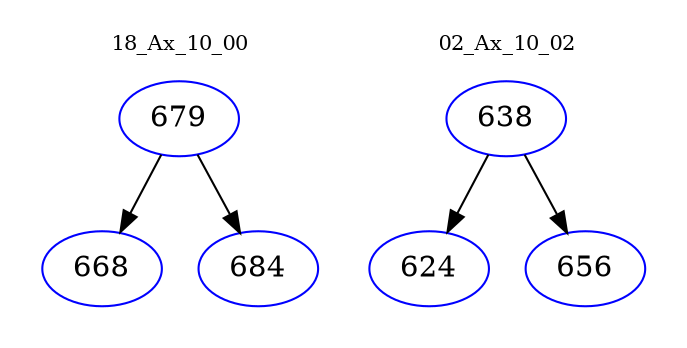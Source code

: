 digraph{
subgraph cluster_0 {
color = white
label = "18_Ax_10_00";
fontsize=10;
T0_679 [label="679", color="blue"]
T0_679 -> T0_668 [color="black"]
T0_668 [label="668", color="blue"]
T0_679 -> T0_684 [color="black"]
T0_684 [label="684", color="blue"]
}
subgraph cluster_1 {
color = white
label = "02_Ax_10_02";
fontsize=10;
T1_638 [label="638", color="blue"]
T1_638 -> T1_624 [color="black"]
T1_624 [label="624", color="blue"]
T1_638 -> T1_656 [color="black"]
T1_656 [label="656", color="blue"]
}
}
